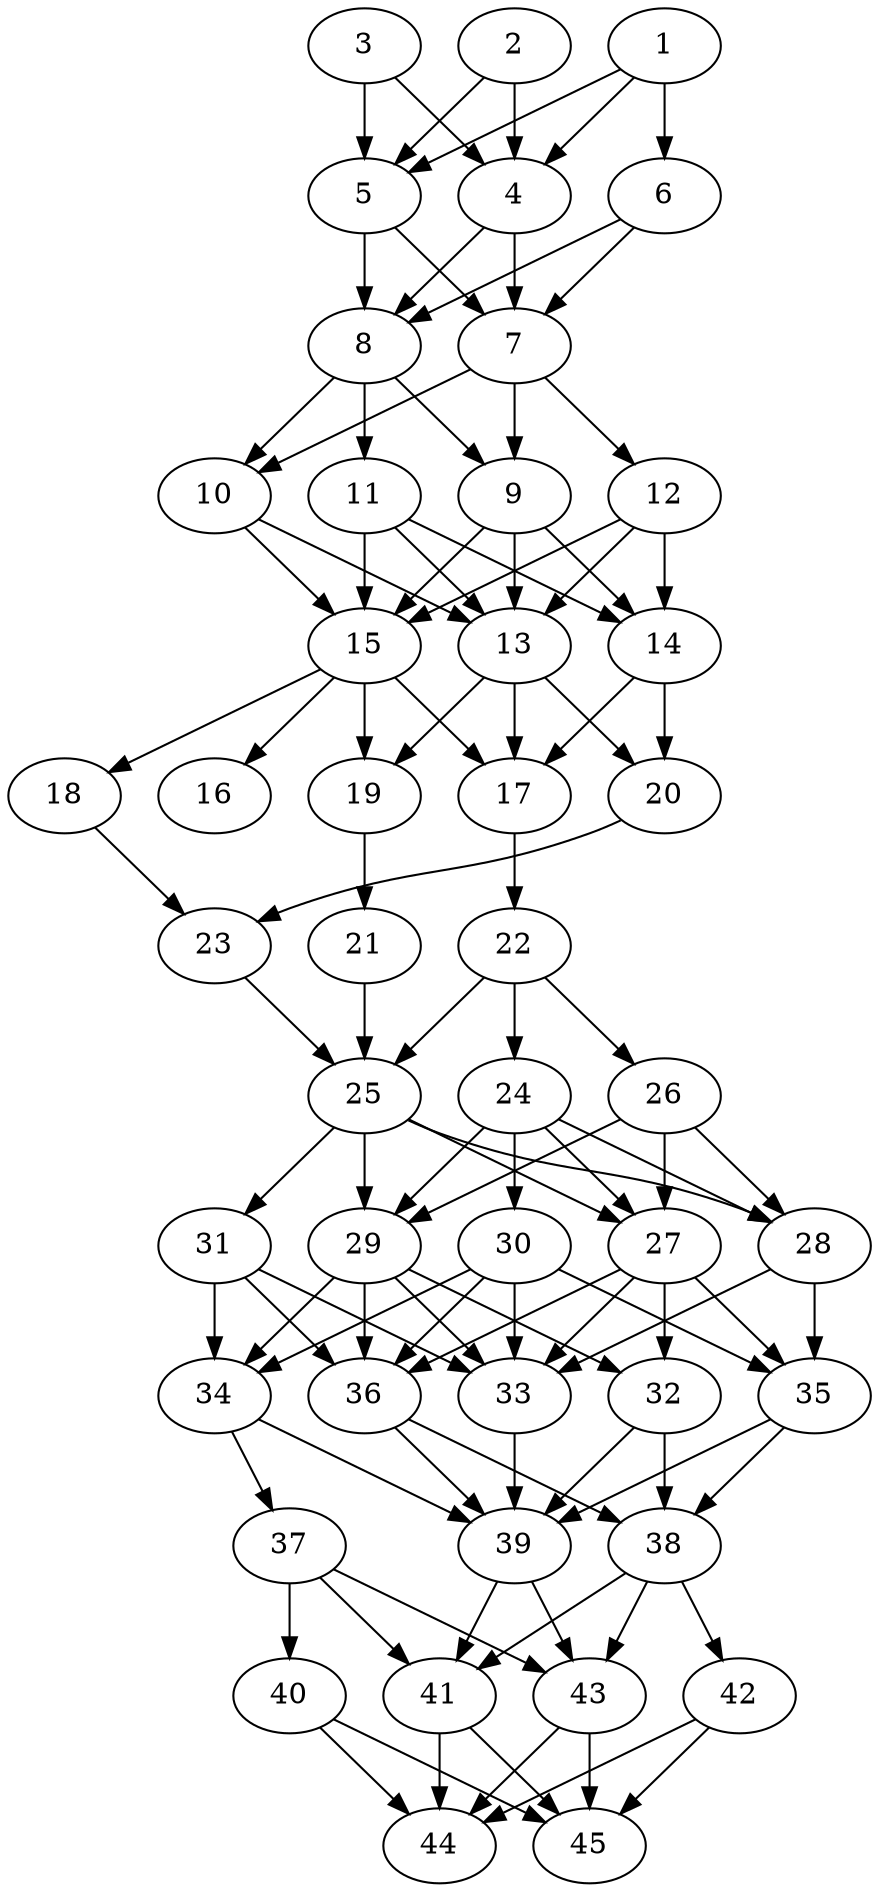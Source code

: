 // DAG automatically generated by daggen at Tue Aug  6 16:31:44 2019
// ./daggen --dot -n 45 --ccr 0.5 --fat 0.4 --regular 0.5 --density 0.9 --mindata 5242880 --maxdata 52428800 
digraph G {
  1 [size="62527488", alpha="0.16", expect_size="31263744"] 
  1 -> 4 [size ="31263744"]
  1 -> 5 [size ="31263744"]
  1 -> 6 [size ="31263744"]
  2 [size="12732416", alpha="0.18", expect_size="6366208"] 
  2 -> 4 [size ="6366208"]
  2 -> 5 [size ="6366208"]
  3 [size="84572160", alpha="0.14", expect_size="42286080"] 
  3 -> 4 [size ="42286080"]
  3 -> 5 [size ="42286080"]
  4 [size="87001088", alpha="0.10", expect_size="43500544"] 
  4 -> 7 [size ="43500544"]
  4 -> 8 [size ="43500544"]
  5 [size="64854016", alpha="0.17", expect_size="32427008"] 
  5 -> 7 [size ="32427008"]
  5 -> 8 [size ="32427008"]
  6 [size="99323904", alpha="0.17", expect_size="49661952"] 
  6 -> 7 [size ="49661952"]
  6 -> 8 [size ="49661952"]
  7 [size="32927744", alpha="0.19", expect_size="16463872"] 
  7 -> 9 [size ="16463872"]
  7 -> 10 [size ="16463872"]
  7 -> 12 [size ="16463872"]
  8 [size="81211392", alpha="0.16", expect_size="40605696"] 
  8 -> 9 [size ="40605696"]
  8 -> 10 [size ="40605696"]
  8 -> 11 [size ="40605696"]
  9 [size="11245568", alpha="0.14", expect_size="5622784"] 
  9 -> 13 [size ="5622784"]
  9 -> 14 [size ="5622784"]
  9 -> 15 [size ="5622784"]
  10 [size="102696960", alpha="0.05", expect_size="51348480"] 
  10 -> 13 [size ="51348480"]
  10 -> 15 [size ="51348480"]
  11 [size="46313472", alpha="0.17", expect_size="23156736"] 
  11 -> 13 [size ="23156736"]
  11 -> 14 [size ="23156736"]
  11 -> 15 [size ="23156736"]
  12 [size="27512832", alpha="0.05", expect_size="13756416"] 
  12 -> 13 [size ="13756416"]
  12 -> 14 [size ="13756416"]
  12 -> 15 [size ="13756416"]
  13 [size="16259072", alpha="0.10", expect_size="8129536"] 
  13 -> 17 [size ="8129536"]
  13 -> 19 [size ="8129536"]
  13 -> 20 [size ="8129536"]
  14 [size="82573312", alpha="0.17", expect_size="41286656"] 
  14 -> 17 [size ="41286656"]
  14 -> 20 [size ="41286656"]
  15 [size="37425152", alpha="0.19", expect_size="18712576"] 
  15 -> 16 [size ="18712576"]
  15 -> 17 [size ="18712576"]
  15 -> 18 [size ="18712576"]
  15 -> 19 [size ="18712576"]
  16 [size="23980032", alpha="0.14", expect_size="11990016"] 
  17 [size="104798208", alpha="0.19", expect_size="52399104"] 
  17 -> 22 [size ="52399104"]
  18 [size="98166784", alpha="0.11", expect_size="49083392"] 
  18 -> 23 [size ="49083392"]
  19 [size="80349184", alpha="0.13", expect_size="40174592"] 
  19 -> 21 [size ="40174592"]
  20 [size="51140608", alpha="0.03", expect_size="25570304"] 
  20 -> 23 [size ="25570304"]
  21 [size="74309632", alpha="0.03", expect_size="37154816"] 
  21 -> 25 [size ="37154816"]
  22 [size="58161152", alpha="0.04", expect_size="29080576"] 
  22 -> 24 [size ="29080576"]
  22 -> 25 [size ="29080576"]
  22 -> 26 [size ="29080576"]
  23 [size="83687424", alpha="0.01", expect_size="41843712"] 
  23 -> 25 [size ="41843712"]
  24 [size="37500928", alpha="0.14", expect_size="18750464"] 
  24 -> 27 [size ="18750464"]
  24 -> 28 [size ="18750464"]
  24 -> 29 [size ="18750464"]
  24 -> 30 [size ="18750464"]
  25 [size="23066624", alpha="0.18", expect_size="11533312"] 
  25 -> 27 [size ="11533312"]
  25 -> 28 [size ="11533312"]
  25 -> 29 [size ="11533312"]
  25 -> 31 [size ="11533312"]
  26 [size="17537024", alpha="0.02", expect_size="8768512"] 
  26 -> 27 [size ="8768512"]
  26 -> 28 [size ="8768512"]
  26 -> 29 [size ="8768512"]
  27 [size="85170176", alpha="0.10", expect_size="42585088"] 
  27 -> 32 [size ="42585088"]
  27 -> 33 [size ="42585088"]
  27 -> 35 [size ="42585088"]
  27 -> 36 [size ="42585088"]
  28 [size="80451584", alpha="0.13", expect_size="40225792"] 
  28 -> 33 [size ="40225792"]
  28 -> 35 [size ="40225792"]
  29 [size="38862848", alpha="0.16", expect_size="19431424"] 
  29 -> 32 [size ="19431424"]
  29 -> 33 [size ="19431424"]
  29 -> 34 [size ="19431424"]
  29 -> 36 [size ="19431424"]
  30 [size="100651008", alpha="0.19", expect_size="50325504"] 
  30 -> 33 [size ="50325504"]
  30 -> 34 [size ="50325504"]
  30 -> 35 [size ="50325504"]
  30 -> 36 [size ="50325504"]
  31 [size="18747392", alpha="0.09", expect_size="9373696"] 
  31 -> 33 [size ="9373696"]
  31 -> 34 [size ="9373696"]
  31 -> 36 [size ="9373696"]
  32 [size="33937408", alpha="0.03", expect_size="16968704"] 
  32 -> 38 [size ="16968704"]
  32 -> 39 [size ="16968704"]
  33 [size="54099968", alpha="0.18", expect_size="27049984"] 
  33 -> 39 [size ="27049984"]
  34 [size="58951680", alpha="0.09", expect_size="29475840"] 
  34 -> 37 [size ="29475840"]
  34 -> 39 [size ="29475840"]
  35 [size="30633984", alpha="0.05", expect_size="15316992"] 
  35 -> 38 [size ="15316992"]
  35 -> 39 [size ="15316992"]
  36 [size="23517184", alpha="0.04", expect_size="11758592"] 
  36 -> 38 [size ="11758592"]
  36 -> 39 [size ="11758592"]
  37 [size="32067584", alpha="0.03", expect_size="16033792"] 
  37 -> 40 [size ="16033792"]
  37 -> 41 [size ="16033792"]
  37 -> 43 [size ="16033792"]
  38 [size="78729216", alpha="0.01", expect_size="39364608"] 
  38 -> 41 [size ="39364608"]
  38 -> 42 [size ="39364608"]
  38 -> 43 [size ="39364608"]
  39 [size="45486080", alpha="0.13", expect_size="22743040"] 
  39 -> 41 [size ="22743040"]
  39 -> 43 [size ="22743040"]
  40 [size="27469824", alpha="0.14", expect_size="13734912"] 
  40 -> 44 [size ="13734912"]
  40 -> 45 [size ="13734912"]
  41 [size="22521856", alpha="0.09", expect_size="11260928"] 
  41 -> 44 [size ="11260928"]
  41 -> 45 [size ="11260928"]
  42 [size="66469888", alpha="0.13", expect_size="33234944"] 
  42 -> 44 [size ="33234944"]
  42 -> 45 [size ="33234944"]
  43 [size="81969152", alpha="0.14", expect_size="40984576"] 
  43 -> 44 [size ="40984576"]
  43 -> 45 [size ="40984576"]
  44 [size="74795008", alpha="0.20", expect_size="37397504"] 
  45 [size="22667264", alpha="0.08", expect_size="11333632"] 
}
